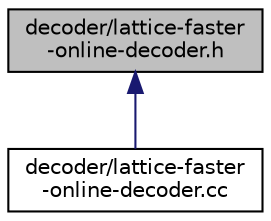 digraph "decoder/lattice-faster-online-decoder.h"
{
  edge [fontname="Helvetica",fontsize="10",labelfontname="Helvetica",labelfontsize="10"];
  node [fontname="Helvetica",fontsize="10",shape=record];
  Node113 [label="decoder/lattice-faster\l-online-decoder.h",height=0.2,width=0.4,color="black", fillcolor="grey75", style="filled", fontcolor="black"];
  Node113 -> Node114 [dir="back",color="midnightblue",fontsize="10",style="solid",fontname="Helvetica"];
  Node114 [label="decoder/lattice-faster\l-online-decoder.cc",height=0.2,width=0.4,color="black", fillcolor="white", style="filled",URL="$lattice-faster-online-decoder_8cc.html"];
}
